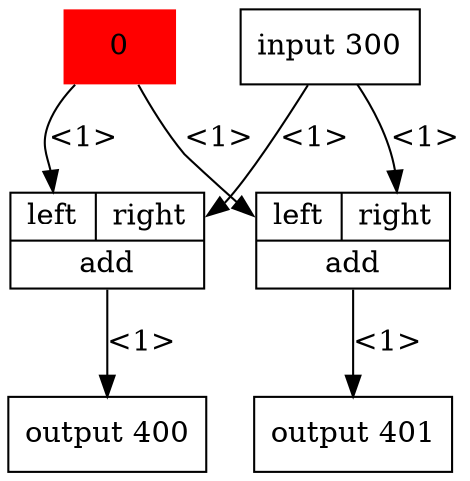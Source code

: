 digraph packetarc {
node [shape=record];
in_300 [label="input 300"];
c_200 [label="0" shape=plaintext color="red" style="filled"];

out_400 [label="output 400"];
out_401 [label="output 401"];
opadd_100 [label="{{<left> left | <right> right} | <out> add}" debug="25454 1"];
opadd_101 [label="{{<left> left | <right> right} | <out> add}" debug="25454 1"];


c_200->opadd_100:left[label="<1>"];
c_200->opadd_101:left[label="<1>"];

in_300->opadd_100:right[label="<1>"];
in_300->opadd_101:right[label="<1>"];

opadd_100:out->out_400[label="<1>"];
opadd_101:out->out_401[label="<1>"];

}